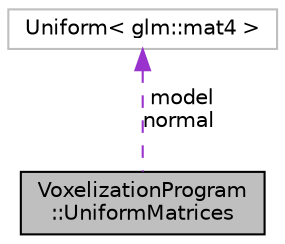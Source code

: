 digraph "VoxelizationProgram::UniformMatrices"
{
 // INTERACTIVE_SVG=YES
 // LATEX_PDF_SIZE
  edge [fontname="Helvetica",fontsize="10",labelfontname="Helvetica",labelfontsize="10"];
  node [fontname="Helvetica",fontsize="10",shape=record];
  Node1 [label="VoxelizationProgram\l::UniformMatrices",height=0.2,width=0.4,color="black", fillcolor="grey75", style="filled", fontcolor="black",tooltip=" "];
  Node2 -> Node1 [dir="back",color="darkorchid3",fontsize="10",style="dashed",label=" model\nnormal" ,fontname="Helvetica"];
  Node2 [label="Uniform\< glm::mat4 \>",height=0.2,width=0.4,color="grey75", fillcolor="white", style="filled",tooltip=" "];
}
